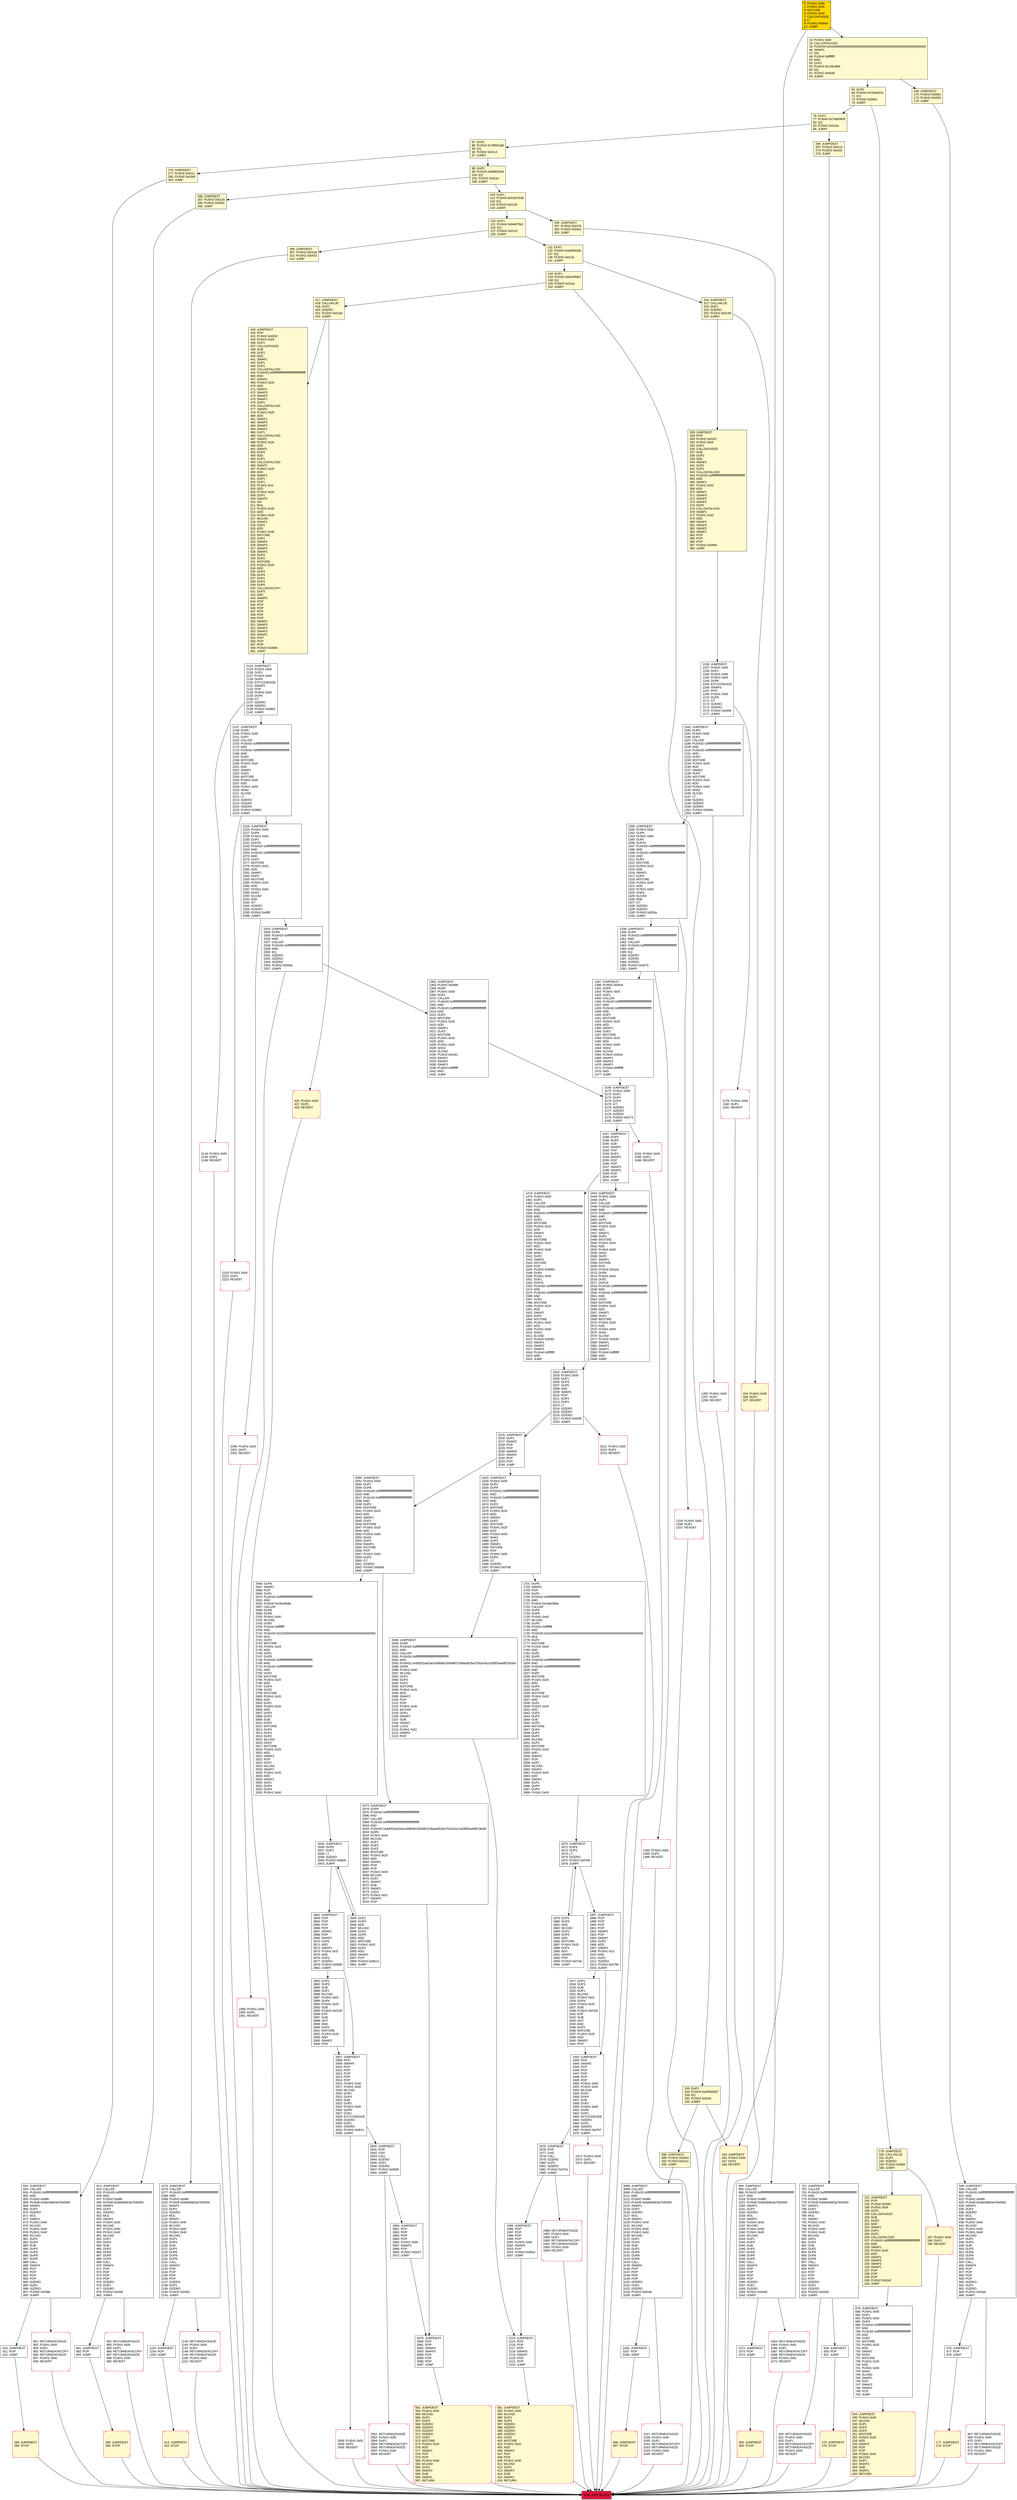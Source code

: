 digraph G {
bgcolor=transparent rankdir=UD;
node [shape=box style=filled color=black fillcolor=white fontname=arial fontcolor=black];
87 [label="87: DUP1\l88: PUSH4 0x788913ab\l93: EQ\l94: PUSH2 0x0114\l97: JUMPI\l" fillcolor=lemonchiffon ];
306 [label="306: JUMPDEST\l307: PUSH2 0x013a\l310: PUSH2 0x0433\l313: JUMP\l" fillcolor=lemonchiffon ];
425 [label="425: PUSH1 0x00\l427: DUP1\l428: REVERT\l" fillcolor=lemonchiffon shape=Msquare color=crimson ];
98 [label="98: DUP1\l99: PUSH4 0x908025b4\l104: EQ\l105: PUSH2 0x011e\l108: JUMPI\l" fillcolor=lemonchiffon ];
296 [label="296: JUMPDEST\l297: PUSH2 0x0130\l300: PUSH2 0x03e2\l303: JUMP\l" fillcolor=lemonchiffon ];
2220 [label="2220: PUSH1 0x00\l2222: DUP1\l2223: REVERT\l" shape=Msquare color=crimson ];
562 [label="562: JUMPDEST\l563: PUSH1 0x40\l565: MLOAD\l566: DUP1\l567: DUP3\l568: ISZERO\l569: ISZERO\l570: ISZERO\l571: ISZERO\l572: DUP2\l573: MSTORE\l574: PUSH1 0x20\l576: ADD\l577: SWAP2\l578: POP\l579: POP\l580: PUSH1 0x40\l582: MLOAD\l583: DUP1\l584: SWAP2\l585: SUB\l586: SWAP1\l587: RETURN\l" fillcolor=lemonchiffon shape=Msquare color=crimson ];
2590 [label="2590: JUMPDEST\l2591: PUSH1 0x00\l2593: DUP1\l2594: DUP9\l2595: PUSH20 0xffffffffffffffffffffffffffffffffffffffff\l2616: AND\l2617: PUSH20 0xffffffffffffffffffffffffffffffffffffffff\l2638: AND\l2639: DUP2\l2640: MSTORE\l2641: PUSH1 0x20\l2643: ADD\l2644: SWAP1\l2645: DUP2\l2646: MSTORE\l2647: PUSH1 0x20\l2649: ADD\l2650: PUSH1 0x00\l2652: SHA3\l2653: DUP2\l2654: SWAP1\l2655: SSTORE\l2656: POP\l2657: PUSH1 0x00\l2659: DUP3\l2660: GT\l2661: ISZERO\l2662: PUSH2 0x0b9d\l2665: JUMPI\l" ];
2835 [label="2835: JUMPDEST\l2836: DUP4\l2837: DUP2\l2838: LT\l2839: ISZERO\l2840: PUSH2 0x0b2e\l2843: JUMPI\l" ];
1971 [label="1971: PUSH1 0x00\l1973: DUP1\l1974: REVERT\l" shape=Msquare color=crimson ];
1072 [label="1072: JUMPDEST\l1073: POP\l1074: JUMP\l" ];
187 [label="187: PUSH1 0x00\l189: DUP1\l190: REVERT\l" fillcolor=lemonchiffon shape=Msquare color=crimson ];
829 [label="829: JUMPDEST\l830: POP\l831: JUMP\l" ];
1156 [label="1156: JUMPDEST\l1157: PUSH1 0x00\l1159: DUP1\l1160: PUSH1 0x60\l1162: PUSH1 0x00\l1164: DUP6\l1165: EXTCODESIZE\l1166: SWAP3\l1167: POP\l1168: PUSH1 0x00\l1170: DUP6\l1171: GT\l1172: ISZERO\l1173: ISZERO\l1174: PUSH2 0x049e\l1177: JUMPI\l" ];
1478 [label="1478: JUMPDEST\l1479: PUSH1 0x00\l1481: DUP1\l1482: CALLER\l1483: PUSH20 0xffffffffffffffffffffffffffffffffffffffff\l1504: AND\l1505: PUSH20 0xffffffffffffffffffffffffffffffffffffffff\l1526: AND\l1527: DUP2\l1528: MSTORE\l1529: PUSH1 0x20\l1531: ADD\l1532: SWAP1\l1533: DUP2\l1534: MSTORE\l1535: PUSH1 0x20\l1537: ADD\l1538: PUSH1 0x00\l1540: SHA3\l1541: DUP2\l1542: SWAP1\l1543: SSTORE\l1544: POP\l1545: PUSH2 0x0659\l1548: DUP6\l1549: PUSH1 0x00\l1551: DUP1\l1552: DUP10\l1553: PUSH20 0xffffffffffffffffffffffffffffffffffffffff\l1574: AND\l1575: PUSH20 0xffffffffffffffffffffffffffffffffffffffff\l1596: AND\l1597: DUP2\l1598: MSTORE\l1599: PUSH1 0x20\l1601: ADD\l1602: SWAP1\l1603: DUP2\l1604: MSTORE\l1605: PUSH1 0x20\l1607: ADD\l1608: PUSH1 0x00\l1610: SHA3\l1611: SLOAD\l1612: PUSH2 0x0c82\l1615: SWAP1\l1616: SWAP2\l1617: SWAP1\l1618: PUSH4 0xffffffff\l1623: AND\l1624: JUMP\l" ];
2224 [label="2224: JUMPDEST\l2225: PUSH1 0x00\l2227: DUP6\l2228: PUSH1 0x00\l2230: DUP1\l2231: DUP10\l2232: PUSH20 0xffffffffffffffffffffffffffffffffffffffff\l2253: AND\l2254: PUSH20 0xffffffffffffffffffffffffffffffffffffffff\l2275: AND\l2276: DUP2\l2277: MSTORE\l2278: PUSH1 0x20\l2280: ADD\l2281: SWAP1\l2282: DUP2\l2283: MSTORE\l2284: PUSH1 0x20\l2286: ADD\l2287: PUSH1 0x00\l2289: SHA3\l2290: SLOAD\l2291: ADD\l2292: GT\l2293: ISZERO\l2294: ISZERO\l2295: PUSH2 0x08ff\l2298: JUMPI\l" ];
3169 [label="3169: JUMPDEST\l3170: PUSH1 0x00\l3172: DUP1\l3173: DUP4\l3174: DUP4\l3175: GT\l3176: ISZERO\l3177: ISZERO\l3178: ISZERO\l3179: PUSH2 0x0c73\l3182: JUMPI\l" ];
1625 [label="1625: JUMPDEST\l1626: PUSH1 0x00\l1628: DUP1\l1629: DUP9\l1630: PUSH20 0xffffffffffffffffffffffffffffffffffffffff\l1651: AND\l1652: PUSH20 0xffffffffffffffffffffffffffffffffffffffff\l1673: AND\l1674: DUP2\l1675: MSTORE\l1676: PUSH1 0x20\l1678: ADD\l1679: SWAP1\l1680: DUP2\l1681: MSTORE\l1682: PUSH1 0x20\l1684: ADD\l1685: PUSH1 0x00\l1687: SHA3\l1688: DUP2\l1689: SWAP1\l1690: SSTORE\l1691: POP\l1692: PUSH1 0x00\l1694: DUP4\l1695: GT\l1696: ISZERO\l1697: PUSH2 0x07d8\l1700: JUMPI\l" ];
1942 [label="1942: JUMPDEST\l1943: POP\l1944: SWAP5\l1945: POP\l1946: POP\l1947: POP\l1948: POP\l1949: POP\l1950: PUSH1 0x00\l1952: PUSH1 0x40\l1954: MLOAD\l1955: DUP1\l1956: DUP4\l1957: SUB\l1958: DUP2\l1959: PUSH1 0x00\l1961: DUP8\l1962: DUP1\l1963: EXTCODESIZE\l1964: ISZERO\l1965: DUP1\l1966: ISZERO\l1967: PUSH2 0x07b7\l1970: JUMPI\l" ];
2973 [label="2973: JUMPDEST\l2974: DUP6\l2975: PUSH20 0xffffffffffffffffffffffffffffffffffffffff\l2996: AND\l2997: CALLER\l2998: PUSH20 0xffffffffffffffffffffffffffffffffffffffff\l3019: AND\l3020: PUSH32 0xddf252ad1be2c89b69c2b068fc378daa952ba7f163c4a11628f55a4df523b3ef\l3053: DUP8\l3054: PUSH1 0x40\l3056: MLOAD\l3057: DUP1\l3058: DUP3\l3059: DUP2\l3060: MSTORE\l3061: PUSH1 0x20\l3063: ADD\l3064: SWAP2\l3065: POP\l3066: POP\l3067: PUSH1 0x40\l3069: MLOAD\l3070: DUP1\l3071: SWAP2\l3072: SUB\l3073: SWAP1\l3074: LOG3\l3075: PUSH1 0x01\l3077: SWAP3\l3078: POP\l" ];
13 [label="13: PUSH1 0x00\l15: CALLDATALOAD\l16: PUSH29 0x0100000000000000000000000000000000000000000000000000000000\l46: SWAP1\l47: DIV\l48: PUSH4 0xffffffff\l53: AND\l54: DUP1\l55: PUSH4 0x149caf56\l60: EQ\l61: PUSH2 0x00a9\l64: JUMPI\l" fillcolor=lemonchiffon ];
177 [label="177: JUMPDEST\l178: STOP\l" fillcolor=lemonchiffon shape=Msquare color=crimson ];
2008 [label="2008: JUMPDEST\l2009: DUP6\l2010: PUSH20 0xffffffffffffffffffffffffffffffffffffffff\l2031: AND\l2032: CALLER\l2033: PUSH20 0xffffffffffffffffffffffffffffffffffffffff\l2054: AND\l2055: PUSH32 0xddf252ad1be2c89b69c2b068fc378daa952ba7f163c4a11628f55a4df523b3ef\l2088: DUP8\l2089: PUSH1 0x40\l2091: MLOAD\l2092: DUP1\l2093: DUP3\l2094: DUP2\l2095: MSTORE\l2096: PUSH1 0x20\l2098: ADD\l2099: SWAP2\l2100: POP\l2101: POP\l2102: PUSH1 0x40\l2104: MLOAD\l2105: DUP1\l2106: SWAP2\l2107: SUB\l2108: SWAP1\l2109: LOG3\l2110: PUSH1 0x01\l2112: SWAP4\l2113: POP\l" ];
316 [label="316: JUMPDEST\l317: CALLVALUE\l318: DUP1\l319: ISZERO\l320: PUSH2 0x0148\l323: JUMPI\l" fillcolor=lemonchiffon ];
820 [label="820: RETURNDATASIZE\l821: PUSH1 0x00\l823: DUP1\l824: RETURNDATACOPY\l825: RETURNDATASIZE\l826: PUSH1 0x00\l828: REVERT\l" shape=Msquare color=crimson ];
679 [label="679: JUMPDEST\l680: PUSH1 0x00\l682: DUP1\l683: PUSH1 0x00\l685: DUP4\l686: PUSH20 0xffffffffffffffffffffffffffffffffffffffff\l707: AND\l708: PUSH20 0xffffffffffffffffffffffffffffffffffffffff\l729: AND\l730: DUP2\l731: MSTORE\l732: PUSH1 0x20\l734: ADD\l735: SWAP1\l736: DUP2\l737: MSTORE\l738: PUSH1 0x20\l740: ADD\l741: PUSH1 0x00\l743: SHA3\l744: SLOAD\l745: SWAP1\l746: POP\l747: SWAP2\l748: SWAP1\l749: POP\l750: JUMP\l" ];
2362 [label="2362: JUMPDEST\l2363: PUSH2 0x098b\l2366: DUP6\l2367: PUSH1 0x00\l2369: DUP1\l2370: CALLER\l2371: PUSH20 0xffffffffffffffffffffffffffffffffffffffff\l2392: AND\l2393: PUSH20 0xffffffffffffffffffffffffffffffffffffffff\l2414: AND\l2415: DUP2\l2416: MSTORE\l2417: PUSH1 0x20\l2419: ADD\l2420: SWAP1\l2421: DUP2\l2422: MSTORE\l2423: PUSH1 0x20\l2425: ADD\l2426: PUSH1 0x00\l2428: SHA3\l2429: SLOAD\l2430: PUSH2 0x0c61\l2433: SWAP1\l2434: SWAP2\l2435: SWAP1\l2436: PUSH4 0xffffffff\l2441: AND\l2442: JUMP\l" ];
3221 [label="3221: PUSH1 0x00\l3223: DUP1\l3224: REVERT\l" shape=Msquare color=crimson ];
3079 [label="3079: JUMPDEST\l3080: POP\l3081: POP\l3082: SWAP4\l3083: SWAP3\l3084: POP\l3085: POP\l3086: POP\l3087: JUMP\l" ];
1178 [label="1178: PUSH1 0x00\l1180: DUP1\l1181: REVERT\l" shape=Msquare color=crimson ];
1063 [label="1063: RETURNDATASIZE\l1064: PUSH1 0x00\l1066: DUP1\l1067: RETURNDATACOPY\l1068: RETURNDATASIZE\l1069: PUSH1 0x00\l1071: REVERT\l" shape=Msquare color=crimson ];
3088 [label="3088: JUMPDEST\l3089: CALLER\l3090: PUSH20 0xffffffffffffffffffffffffffffffffffffffff\l3111: AND\l3112: PUSH2 0x08fc\l3115: PUSH8 0x0de0b6b3a7640000\l3124: SWAP1\l3125: DUP2\l3126: ISZERO\l3127: MUL\l3128: SWAP1\l3129: PUSH1 0x40\l3131: MLOAD\l3132: PUSH1 0x00\l3134: PUSH1 0x40\l3136: MLOAD\l3137: DUP1\l3138: DUP4\l3139: SUB\l3140: DUP2\l3141: DUP6\l3142: DUP9\l3143: DUP9\l3144: CALL\l3145: SWAP4\l3146: POP\l3147: POP\l3148: POP\l3149: POP\l3150: ISZERO\l3151: DUP1\l3152: ISZERO\l3153: PUSH2 0x0c5e\l3156: JUMPI\l" ];
2147 [label="2147: JUMPDEST\l2148: DUP5\l2149: PUSH1 0x00\l2151: DUP1\l2152: CALLER\l2153: PUSH20 0xffffffffffffffffffffffffffffffffffffffff\l2174: AND\l2175: PUSH20 0xffffffffffffffffffffffffffffffffffffffff\l2196: AND\l2197: DUP2\l2198: MSTORE\l2199: PUSH1 0x20\l2201: ADD\l2202: SWAP1\l2203: DUP2\l2204: MSTORE\l2205: PUSH1 0x20\l2207: ADD\l2208: PUSH1 0x00\l2210: SHA3\l2211: SLOAD\l2212: LT\l2213: ISZERO\l2214: ISZERO\l2215: ISZERO\l2216: PUSH2 0x08b0\l2219: JUMPI\l" ];
1870 [label="1870: JUMPDEST\l1871: DUP4\l1872: DUP2\l1873: LT\l1874: ISZERO\l1875: PUSH2 0x0769\l1878: JUMPI\l" ];
1255 [label="1255: PUSH1 0x00\l1257: DUP1\l1258: REVERT\l" shape=Msquare color=crimson ];
244 [label="244: JUMPDEST\l245: PUSH1 0x40\l247: MLOAD\l248: DUP1\l249: DUP3\l250: DUP2\l251: MSTORE\l252: PUSH1 0x20\l254: ADD\l255: SWAP2\l256: POP\l257: POP\l258: PUSH1 0x40\l260: MLOAD\l261: DUP1\l262: SWAP2\l263: SUB\l264: SWAP1\l265: RETURN\l" fillcolor=lemonchiffon shape=Msquare color=crimson ];
1259 [label="1259: JUMPDEST\l1260: PUSH1 0x00\l1262: DUP6\l1263: PUSH1 0x00\l1265: DUP1\l1266: DUP10\l1267: PUSH20 0xffffffffffffffffffffffffffffffffffffffff\l1288: AND\l1289: PUSH20 0xffffffffffffffffffffffffffffffffffffffff\l1310: AND\l1311: DUP2\l1312: MSTORE\l1313: PUSH1 0x20\l1315: ADD\l1316: SWAP1\l1317: DUP2\l1318: MSTORE\l1319: PUSH1 0x20\l1321: ADD\l1322: PUSH1 0x00\l1324: SHA3\l1325: SLOAD\l1326: ADD\l1327: GT\l1328: ISZERO\l1329: ISZERO\l1330: PUSH2 0x053a\l1333: JUMPI\l" ];
2882 [label="2882: DUP1\l2883: DUP3\l2884: SUB\l2885: DUP1\l2886: MLOAD\l2887: PUSH1 0x01\l2889: DUP4\l2890: PUSH1 0x20\l2892: SUB\l2893: PUSH2 0x0100\l2896: EXP\l2897: SUB\l2898: NOT\l2899: AND\l2900: DUP2\l2901: MSTORE\l2902: PUSH1 0x20\l2904: ADD\l2905: SWAP2\l2906: POP\l" ];
191 [label="191: JUMPDEST\l192: POP\l193: PUSH2 0x00f4\l196: PUSH1 0x04\l198: DUP1\l199: CALLDATASIZE\l200: SUB\l201: DUP2\l202: ADD\l203: SWAP1\l204: DUP1\l205: DUP1\l206: CALLDATALOAD\l207: PUSH20 0xffffffffffffffffffffffffffffffffffffffff\l228: AND\l229: SWAP1\l230: PUSH1 0x20\l232: ADD\l233: SWAP1\l234: SWAP3\l235: SWAP2\l236: SWAP1\l237: POP\l238: POP\l239: POP\l240: PUSH2 0x02a7\l243: JUMP\l" fillcolor=lemonchiffon ];
3157 [label="3157: RETURNDATASIZE\l3158: PUSH1 0x00\l3160: DUP1\l3161: RETURNDATACOPY\l3162: RETURNDATASIZE\l3163: PUSH1 0x00\l3165: REVERT\l" shape=Msquare color=crimson ];
913 [label="913: JUMPDEST\l914: CALLER\l915: PUSH20 0xffffffffffffffffffffffffffffffffffffffff\l936: AND\l937: PUSH2 0x08fc\l940: PUSH8 0x0de0b6b3a7640000\l949: SWAP1\l950: DUP2\l951: ISZERO\l952: MUL\l953: SWAP1\l954: PUSH1 0x40\l956: MLOAD\l957: PUSH1 0x00\l959: PUSH1 0x40\l961: MLOAD\l962: DUP1\l963: DUP4\l964: SUB\l965: DUP2\l966: DUP6\l967: DUP9\l968: DUP9\l969: CALL\l970: SWAP4\l971: POP\l972: POP\l973: POP\l974: POP\l975: ISZERO\l976: DUP1\l977: ISZERO\l978: PUSH2 0x03df\l981: JUMPI\l" ];
109 [label="109: DUP1\l110: PUSH4 0x92307e38\l115: EQ\l116: PUSH2 0x0128\l119: JUMPI\l" fillcolor=lemonchiffon ];
1995 [label="1995: JUMPDEST\l1996: POP\l1997: POP\l1998: POP\l1999: POP\l2000: PUSH1 0x00\l2002: SWAP4\l2003: POP\l2004: PUSH2 0x0842\l2007: JUMP\l" ];
286 [label="286: JUMPDEST\l287: PUSH2 0x0126\l290: PUSH2 0x0391\l293: JUMP\l" fillcolor=lemonchiffon ];
598 [label="598: JUMPDEST\l599: CALLER\l600: PUSH20 0xffffffffffffffffffffffffffffffffffffffff\l621: AND\l622: PUSH2 0x08fc\l625: PUSH8 0x0de0b6b3a7640000\l634: SWAP1\l635: DUP2\l636: ISZERO\l637: MUL\l638: SWAP1\l639: PUSH1 0x40\l641: MLOAD\l642: PUSH1 0x00\l644: PUSH1 0x40\l646: MLOAD\l647: DUP1\l648: DUP4\l649: SUB\l650: DUP2\l651: DUP6\l652: DUP9\l653: DUP9\l654: CALL\l655: SWAP4\l656: POP\l657: POP\l658: POP\l659: POP\l660: ISZERO\l661: DUP1\l662: ISZERO\l663: PUSH2 0x02a4\l666: JUMPI\l" ];
0 [label="0: PUSH1 0x80\l2: PUSH1 0x40\l4: MSTORE\l5: PUSH1 0x04\l7: CALLDATASIZE\l8: LT\l9: PUSH2 0x00a4\l12: JUMPI\l" fillcolor=lemonchiffon shape=Msquare fillcolor=gold ];
2862 [label="2862: JUMPDEST\l2863: POP\l2864: POP\l2865: POP\l2866: POP\l2867: SWAP1\l2868: POP\l2869: SWAP1\l2870: DUP2\l2871: ADD\l2872: SWAP1\l2873: PUSH1 0x1f\l2875: AND\l2876: DUP1\l2877: ISZERO\l2878: PUSH2 0x0b5b\l2881: JUMPI\l" ];
266 [label="266: JUMPDEST\l267: PUSH2 0x0112\l270: PUSH2 0x02ef\l273: JUMP\l" fillcolor=lemonchiffon ];
2299 [label="2299: PUSH1 0x00\l2301: DUP1\l2302: REVERT\l" shape=Msquare color=crimson ];
1144 [label="1144: RETURNDATASIZE\l1145: PUSH1 0x00\l1147: DUP1\l1148: RETURNDATACOPY\l1149: RETURNDATASIZE\l1150: PUSH1 0x00\l1152: REVERT\l" shape=Msquare color=crimson ];
276 [label="276: JUMPDEST\l277: PUSH2 0x011c\l280: PUSH2 0x0340\l283: JUMP\l" fillcolor=lemonchiffon ];
429 [label="429: JUMPDEST\l430: POP\l431: PUSH2 0x0232\l434: PUSH1 0x04\l436: DUP1\l437: CALLDATASIZE\l438: SUB\l439: DUP2\l440: ADD\l441: SWAP1\l442: DUP1\l443: DUP1\l444: CALLDATALOAD\l445: PUSH20 0xffffffffffffffffffffffffffffffffffffffff\l466: AND\l467: SWAP1\l468: PUSH1 0x20\l470: ADD\l471: SWAP1\l472: SWAP3\l473: SWAP2\l474: SWAP1\l475: DUP1\l476: CALLDATALOAD\l477: SWAP1\l478: PUSH1 0x20\l480: ADD\l481: SWAP1\l482: SWAP3\l483: SWAP2\l484: SWAP1\l485: DUP1\l486: CALLDATALOAD\l487: SWAP1\l488: PUSH1 0x20\l490: ADD\l491: SWAP1\l492: DUP3\l493: ADD\l494: DUP1\l495: CALLDATALOAD\l496: SWAP1\l497: PUSH1 0x20\l499: ADD\l500: SWAP1\l501: DUP1\l502: DUP1\l503: PUSH1 0x1f\l505: ADD\l506: PUSH1 0x20\l508: DUP1\l509: SWAP2\l510: DIV\l511: MUL\l512: PUSH1 0x20\l514: ADD\l515: PUSH1 0x40\l517: MLOAD\l518: SWAP1\l519: DUP2\l520: ADD\l521: PUSH1 0x40\l523: MSTORE\l524: DUP1\l525: SWAP4\l526: SWAP3\l527: SWAP2\l528: SWAP1\l529: DUP2\l530: DUP2\l531: MSTORE\l532: PUSH1 0x20\l534: ADD\l535: DUP4\l536: DUP4\l537: DUP1\l538: DUP3\l539: DUP5\l540: CALLDATACOPY\l541: DUP3\l542: ADD\l543: SWAP2\l544: POP\l545: POP\l546: POP\l547: POP\l548: POP\l549: POP\l550: SWAP2\l551: SWAP3\l552: SWAP2\l553: SWAP3\l554: SWAP1\l555: POP\l556: POP\l557: POP\l558: PUSH2 0x084b\l561: JUMP\l" fillcolor=lemonchiffon ];
2114 [label="2114: JUMPDEST\l2115: POP\l2116: POP\l2117: POP\l2118: SWAP3\l2119: SWAP2\l2120: POP\l2121: POP\l2122: JUMP\l" ];
1701 [label="1701: DUP6\l1702: SWAP1\l1703: POP\l1704: DUP1\l1705: PUSH20 0xffffffffffffffffffffffffffffffffffffffff\l1726: AND\l1727: PUSH4 0xc0ee0b8a\l1732: CALLER\l1733: DUP8\l1734: DUP6\l1735: PUSH1 0x40\l1737: MLOAD\l1738: DUP5\l1739: PUSH4 0xffffffff\l1744: AND\l1745: PUSH29 0x0100000000000000000000000000000000000000000000000000000000\l1775: MUL\l1776: DUP2\l1777: MSTORE\l1778: PUSH1 0x04\l1780: ADD\l1781: DUP1\l1782: DUP5\l1783: PUSH20 0xffffffffffffffffffffffffffffffffffffffff\l1804: AND\l1805: PUSH20 0xffffffffffffffffffffffffffffffffffffffff\l1826: AND\l1827: DUP2\l1828: MSTORE\l1829: PUSH1 0x20\l1831: ADD\l1832: DUP4\l1833: DUP2\l1834: MSTORE\l1835: PUSH1 0x20\l1837: ADD\l1838: DUP1\l1839: PUSH1 0x20\l1841: ADD\l1842: DUP3\l1843: DUP2\l1844: SUB\l1845: DUP3\l1846: MSTORE\l1847: DUP4\l1848: DUP2\l1849: DUP2\l1850: MLOAD\l1851: DUP2\l1852: MSTORE\l1853: PUSH1 0x20\l1855: ADD\l1856: SWAP2\l1857: POP\l1858: DUP1\l1859: MLOAD\l1860: SWAP1\l1861: PUSH1 0x20\l1863: ADD\l1864: SWAP1\l1865: DUP1\l1866: DUP4\l1867: DUP4\l1868: PUSH1 0x00\l" ];
1917 [label="1917: DUP1\l1918: DUP3\l1919: SUB\l1920: DUP1\l1921: MLOAD\l1922: PUSH1 0x01\l1924: DUP4\l1925: PUSH1 0x20\l1927: SUB\l1928: PUSH2 0x0100\l1931: EXP\l1932: SUB\l1933: NOT\l1934: AND\l1935: DUP2\l1936: MSTORE\l1937: PUSH1 0x20\l1939: ADD\l1940: SWAP2\l1941: POP\l" ];
1879 [label="1879: DUP1\l1880: DUP3\l1881: ADD\l1882: MLOAD\l1883: DUP2\l1884: DUP5\l1885: ADD\l1886: MSTORE\l1887: PUSH1 0x20\l1889: DUP2\l1890: ADD\l1891: SWAP1\l1892: POP\l1893: PUSH2 0x074e\l1896: JUMP\l" ];
3166 [label="3166: JUMPDEST\l3167: POP\l3168: JUMP\l" ];
2844 [label="2844: DUP1\l2845: DUP3\l2846: ADD\l2847: MLOAD\l2848: DUP2\l2849: DUP5\l2850: ADD\l2851: MSTORE\l2852: PUSH1 0x20\l2854: DUP2\l2855: ADD\l2856: SWAP1\l2857: POP\l2858: PUSH2 0x0b13\l2861: JUMP\l" ];
3187 [label="3187: JUMPDEST\l3188: DUP3\l3189: DUP5\l3190: SUB\l3191: SWAP1\l3192: POP\l3193: DUP1\l3194: SWAP2\l3195: POP\l3196: POP\l3197: SWAP3\l3198: SWAP2\l3199: POP\l3200: POP\l3201: JUMP\l" ];
832 [label="832: JUMPDEST\l833: CALLER\l834: PUSH20 0xffffffffffffffffffffffffffffffffffffffff\l855: AND\l856: PUSH2 0x08fc\l859: PUSH8 0x0de0b6b3a7640000\l868: SWAP1\l869: DUP2\l870: ISZERO\l871: MUL\l872: SWAP1\l873: PUSH1 0x40\l875: MLOAD\l876: PUSH1 0x00\l878: PUSH1 0x40\l880: MLOAD\l881: DUP1\l882: DUP4\l883: SUB\l884: DUP2\l885: DUP6\l886: DUP9\l887: DUP9\l888: CALL\l889: SWAP4\l890: POP\l891: POP\l892: POP\l893: POP\l894: ISZERO\l895: DUP1\l896: ISZERO\l897: PUSH2 0x038e\l900: JUMPI\l" ];
667 [label="667: RETURNDATASIZE\l668: PUSH1 0x00\l670: DUP1\l671: RETURNDATACOPY\l672: RETURNDATASIZE\l673: PUSH1 0x00\l675: REVERT\l" shape=Msquare color=crimson ];
676 [label="676: JUMPDEST\l677: POP\l678: JUMP\l" ];
65 [label="65: DUP1\l66: PUSH4 0x70a08231\l71: EQ\l72: PUSH2 0x00b3\l75: JUMPI\l" fillcolor=lemonchiffon ];
274 [label="274: JUMPDEST\l275: STOP\l" fillcolor=lemonchiffon shape=Msquare color=crimson ];
284 [label="284: JUMPDEST\l285: STOP\l" fillcolor=lemonchiffon shape=Msquare color=crimson ];
153 [label="153: DUP1\l154: PUSH4 0xd26493d7\l159: EQ\l160: PUSH2 0x024c\l163: JUMPI\l" fillcolor=lemonchiffon ];
1334 [label="1334: PUSH1 0x00\l1336: DUP1\l1337: REVERT\l" shape=Msquare color=crimson ];
2358 [label="2358: PUSH1 0x00\l2360: DUP1\l2361: REVERT\l" shape=Msquare color=crimson ];
179 [label="179: JUMPDEST\l180: CALLVALUE\l181: DUP1\l182: ISZERO\l183: PUSH2 0x00bf\l186: JUMPI\l" fillcolor=lemonchiffon ];
2443 [label="2443: JUMPDEST\l2444: PUSH1 0x00\l2446: DUP1\l2447: CALLER\l2448: PUSH20 0xffffffffffffffffffffffffffffffffffffffff\l2469: AND\l2470: PUSH20 0xffffffffffffffffffffffffffffffffffffffff\l2491: AND\l2492: DUP2\l2493: MSTORE\l2494: PUSH1 0x20\l2496: ADD\l2497: SWAP1\l2498: DUP2\l2499: MSTORE\l2500: PUSH1 0x20\l2502: ADD\l2503: PUSH1 0x00\l2505: SHA3\l2506: DUP2\l2507: SWAP1\l2508: SSTORE\l2509: POP\l2510: PUSH2 0x0a1e\l2513: DUP6\l2514: PUSH1 0x00\l2516: DUP1\l2517: DUP10\l2518: PUSH20 0xffffffffffffffffffffffffffffffffffffffff\l2539: AND\l2540: PUSH20 0xffffffffffffffffffffffffffffffffffffffff\l2561: AND\l2562: DUP2\l2563: MSTORE\l2564: PUSH1 0x20\l2566: ADD\l2567: SWAP1\l2568: DUP2\l2569: MSTORE\l2570: PUSH1 0x20\l2572: ADD\l2573: PUSH1 0x00\l2575: SHA3\l2576: SLOAD\l2577: PUSH2 0x0c82\l2580: SWAP1\l2581: SWAP2\l2582: SWAP1\l2583: PUSH4 0xffffffff\l2588: AND\l2589: JUMP\l" ];
2951 [label="2951: RETURNDATASIZE\l2952: PUSH1 0x00\l2954: DUP1\l2955: RETURNDATACOPY\l2956: RETURNDATASIZE\l2957: PUSH1 0x00\l2959: REVERT\l" shape=Msquare color=crimson ];
901 [label="901: RETURNDATASIZE\l902: PUSH1 0x00\l904: DUP1\l905: RETURNDATACOPY\l906: RETURNDATASIZE\l907: PUSH1 0x00\l909: REVERT\l" shape=Msquare color=crimson ];
164 [label="164: JUMPDEST\l165: PUSH1 0x00\l167: DUP1\l168: REVERT\l" fillcolor=lemonchiffon shape=Msquare color=crimson ];
1182 [label="1182: JUMPDEST\l1183: DUP5\l1184: PUSH1 0x00\l1186: DUP1\l1187: CALLER\l1188: PUSH20 0xffffffffffffffffffffffffffffffffffffffff\l1209: AND\l1210: PUSH20 0xffffffffffffffffffffffffffffffffffffffff\l1231: AND\l1232: DUP2\l1233: MSTORE\l1234: PUSH1 0x20\l1236: ADD\l1237: SWAP1\l1238: DUP2\l1239: MSTORE\l1240: PUSH1 0x20\l1242: ADD\l1243: PUSH1 0x00\l1245: SHA3\l1246: SLOAD\l1247: LT\l1248: ISZERO\l1249: ISZERO\l1250: ISZERO\l1251: PUSH2 0x04eb\l1254: JUMPI\l" ];
3235 [label="3235: EXIT BLOCK\l" fillcolor=crimson ];
2960 [label="2960: JUMPDEST\l2961: POP\l2962: POP\l2963: POP\l2964: POP\l2965: PUSH1 0x00\l2967: SWAP3\l2968: POP\l2969: PUSH2 0x0c07\l2972: JUMP\l" ];
304 [label="304: JUMPDEST\l305: STOP\l" fillcolor=lemonchiffon shape=Msquare color=crimson ];
1153 [label="1153: JUMPDEST\l1154: POP\l1155: JUMP\l" ];
1338 [label="1338: JUMPDEST\l1339: DUP6\l1340: PUSH20 0xffffffffffffffffffffffffffffffffffffffff\l1361: AND\l1362: CALLER\l1363: PUSH20 0xffffffffffffffffffffffffffffffffffffffff\l1384: AND\l1385: EQ\l1386: ISZERO\l1387: ISZERO\l1388: ISZERO\l1389: PUSH2 0x0575\l1392: JUMPI\l" ];
910 [label="910: JUMPDEST\l911: POP\l912: JUMP\l" ];
76 [label="76: DUP1\l77: PUSH4 0x74de0959\l82: EQ\l83: PUSH2 0x010a\l86: JUMPI\l" fillcolor=lemonchiffon ];
314 [label="314: JUMPDEST\l315: STOP\l" fillcolor=lemonchiffon shape=Msquare color=crimson ];
2907 [label="2907: JUMPDEST\l2908: POP\l2909: SWAP5\l2910: POP\l2911: POP\l2912: POP\l2913: POP\l2914: POP\l2915: PUSH1 0x00\l2917: PUSH1 0x40\l2919: MLOAD\l2920: DUP1\l2921: DUP4\l2922: SUB\l2923: DUP2\l2924: PUSH1 0x00\l2926: DUP8\l2927: DUP1\l2928: EXTCODESIZE\l2929: ISZERO\l2930: DUP1\l2931: ISZERO\l2932: PUSH2 0x0b7c\l2935: JUMPI\l" ];
294 [label="294: JUMPDEST\l295: STOP\l" fillcolor=lemonchiffon shape=Msquare color=crimson ];
1075 [label="1075: JUMPDEST\l1076: CALLER\l1077: PUSH20 0xffffffffffffffffffffffffffffffffffffffff\l1098: AND\l1099: PUSH2 0x08fc\l1102: PUSH8 0x0de0b6b3a7640000\l1111: SWAP1\l1112: DUP2\l1113: ISZERO\l1114: MUL\l1115: SWAP1\l1116: PUSH1 0x40\l1118: MLOAD\l1119: PUSH1 0x00\l1121: PUSH1 0x40\l1123: MLOAD\l1124: DUP1\l1125: DUP4\l1126: SUB\l1127: DUP2\l1128: DUP6\l1129: DUP9\l1130: DUP9\l1131: CALL\l1132: SWAP4\l1133: POP\l1134: POP\l1135: POP\l1136: POP\l1137: ISZERO\l1138: DUP1\l1139: ISZERO\l1140: PUSH2 0x0481\l1143: JUMPI\l" ];
751 [label="751: JUMPDEST\l752: CALLER\l753: PUSH20 0xffffffffffffffffffffffffffffffffffffffff\l774: AND\l775: PUSH2 0x08fc\l778: PUSH8 0x0de0b6b3a7640000\l787: SWAP1\l788: DUP2\l789: ISZERO\l790: MUL\l791: SWAP1\l792: PUSH1 0x40\l794: MLOAD\l795: PUSH1 0x00\l797: PUSH1 0x40\l799: MLOAD\l800: DUP1\l801: DUP4\l802: SUB\l803: DUP2\l804: DUP6\l805: DUP9\l806: DUP9\l807: CALL\l808: SWAP4\l809: POP\l810: POP\l811: POP\l812: POP\l813: ISZERO\l814: DUP1\l815: ISZERO\l816: PUSH2 0x033d\l819: JUMPI\l" ];
131 [label="131: DUP1\l132: PUSH4 0xa9059cbb\l137: EQ\l138: PUSH2 0x013c\l141: JUMPI\l" fillcolor=lemonchiffon ];
169 [label="169: JUMPDEST\l170: PUSH2 0x00b1\l173: PUSH2 0x0256\l176: JUMP\l" fillcolor=lemonchiffon ];
391 [label="391: JUMPDEST\l392: PUSH1 0x40\l394: MLOAD\l395: DUP1\l396: DUP3\l397: ISZERO\l398: ISZERO\l399: ISZERO\l400: ISZERO\l401: DUP2\l402: MSTORE\l403: PUSH1 0x20\l405: ADD\l406: SWAP2\l407: POP\l408: POP\l409: PUSH1 0x40\l411: MLOAD\l412: DUP1\l413: SWAP2\l414: SUB\l415: SWAP1\l416: RETURN\l" fillcolor=lemonchiffon shape=Msquare color=crimson ];
2940 [label="2940: JUMPDEST\l2941: POP\l2942: GAS\l2943: CALL\l2944: ISZERO\l2945: DUP1\l2946: ISZERO\l2947: PUSH2 0x0b90\l2950: JUMPI\l" ];
596 [label="596: JUMPDEST\l597: STOP\l" fillcolor=lemonchiffon shape=Msquare color=crimson ];
142 [label="142: DUP1\l143: PUSH4 0xbe45fd62\l148: EQ\l149: PUSH2 0x01a1\l152: JUMPI\l" fillcolor=lemonchiffon ];
994 [label="994: JUMPDEST\l995: CALLER\l996: PUSH20 0xffffffffffffffffffffffffffffffffffffffff\l1017: AND\l1018: PUSH2 0x08fc\l1021: PUSH8 0x0de0b6b3a7640000\l1030: SWAP1\l1031: DUP2\l1032: ISZERO\l1033: MUL\l1034: SWAP1\l1035: PUSH1 0x40\l1037: MLOAD\l1038: PUSH1 0x00\l1040: PUSH1 0x40\l1042: MLOAD\l1043: DUP1\l1044: DUP4\l1045: SUB\l1046: DUP2\l1047: DUP6\l1048: DUP9\l1049: DUP9\l1050: CALL\l1051: SWAP4\l1052: POP\l1053: POP\l1054: POP\l1055: POP\l1056: ISZERO\l1057: DUP1\l1058: ISZERO\l1059: PUSH2 0x0430\l1062: JUMPI\l" ];
982 [label="982: RETURNDATASIZE\l983: PUSH1 0x00\l985: DUP1\l986: RETURNDATACOPY\l987: RETURNDATASIZE\l988: PUSH1 0x00\l990: REVERT\l" shape=Msquare color=crimson ];
2303 [label="2303: JUMPDEST\l2304: DUP6\l2305: PUSH20 0xffffffffffffffffffffffffffffffffffffffff\l2326: AND\l2327: CALLER\l2328: PUSH20 0xffffffffffffffffffffffffffffffffffffffff\l2349: AND\l2350: EQ\l2351: ISZERO\l2352: ISZERO\l2353: ISZERO\l2354: PUSH2 0x093a\l2357: JUMPI\l" ];
3183 [label="3183: PUSH1 0x00\l3185: DUP1\l3186: REVERT\l" shape=Msquare color=crimson ];
1393 [label="1393: PUSH1 0x00\l1395: DUP1\l1396: REVERT\l" shape=Msquare color=crimson ];
3202 [label="3202: JUMPDEST\l3203: PUSH1 0x00\l3205: DUP1\l3206: DUP3\l3207: DUP5\l3208: ADD\l3209: SWAP1\l3210: POP\l3211: DUP4\l3212: DUP2\l3213: LT\l3214: ISZERO\l3215: ISZERO\l3216: ISZERO\l3217: PUSH2 0x0c99\l3220: JUMPI\l" ];
2123 [label="2123: JUMPDEST\l2124: PUSH1 0x00\l2126: DUP1\l2127: PUSH1 0x00\l2129: DUP6\l2130: EXTCODESIZE\l2131: SWAP2\l2132: POP\l2133: PUSH1 0x00\l2135: DUP6\l2136: GT\l2137: ISZERO\l2138: ISZERO\l2139: PUSH2 0x0863\l2142: JUMPI\l" ];
1986 [label="1986: RETURNDATASIZE\l1987: PUSH1 0x00\l1989: DUP1\l1990: RETURNDATACOPY\l1991: RETURNDATASIZE\l1992: PUSH1 0x00\l1994: REVERT\l" shape=Msquare color=crimson ];
2936 [label="2936: PUSH1 0x00\l2938: DUP1\l2939: REVERT\l" shape=Msquare color=crimson ];
2666 [label="2666: DUP6\l2667: SWAP1\l2668: POP\l2669: DUP1\l2670: PUSH20 0xffffffffffffffffffffffffffffffffffffffff\l2691: AND\l2692: PUSH4 0xc0ee0b8a\l2697: CALLER\l2698: DUP8\l2699: DUP8\l2700: PUSH1 0x40\l2702: MLOAD\l2703: DUP5\l2704: PUSH4 0xffffffff\l2709: AND\l2710: PUSH29 0x0100000000000000000000000000000000000000000000000000000000\l2740: MUL\l2741: DUP2\l2742: MSTORE\l2743: PUSH1 0x04\l2745: ADD\l2746: DUP1\l2747: DUP5\l2748: PUSH20 0xffffffffffffffffffffffffffffffffffffffff\l2769: AND\l2770: PUSH20 0xffffffffffffffffffffffffffffffffffffffff\l2791: AND\l2792: DUP2\l2793: MSTORE\l2794: PUSH1 0x20\l2796: ADD\l2797: DUP4\l2798: DUP2\l2799: MSTORE\l2800: PUSH1 0x20\l2802: ADD\l2803: DUP1\l2804: PUSH1 0x20\l2806: ADD\l2807: DUP3\l2808: DUP2\l2809: SUB\l2810: DUP3\l2811: MSTORE\l2812: DUP4\l2813: DUP2\l2814: DUP2\l2815: MLOAD\l2816: DUP2\l2817: MSTORE\l2818: PUSH1 0x20\l2820: ADD\l2821: SWAP2\l2822: POP\l2823: DUP1\l2824: MLOAD\l2825: SWAP1\l2826: PUSH1 0x20\l2828: ADD\l2829: SWAP1\l2830: DUP1\l2831: DUP4\l2832: DUP4\l2833: PUSH1 0x00\l" ];
328 [label="328: JUMPDEST\l329: POP\l330: PUSH2 0x0187\l333: PUSH1 0x04\l335: DUP1\l336: CALLDATASIZE\l337: SUB\l338: DUP2\l339: ADD\l340: SWAP1\l341: DUP1\l342: DUP1\l343: CALLDATALOAD\l344: PUSH20 0xffffffffffffffffffffffffffffffffffffffff\l365: AND\l366: SWAP1\l367: PUSH1 0x20\l369: ADD\l370: SWAP1\l371: SWAP3\l372: SWAP2\l373: SWAP1\l374: DUP1\l375: CALLDATALOAD\l376: SWAP1\l377: PUSH1 0x20\l379: ADD\l380: SWAP1\l381: SWAP3\l382: SWAP2\l383: SWAP1\l384: POP\l385: POP\l386: POP\l387: PUSH2 0x0484\l390: JUMP\l" fillcolor=lemonchiffon ];
417 [label="417: JUMPDEST\l418: CALLVALUE\l419: DUP1\l420: ISZERO\l421: PUSH2 0x01ad\l424: JUMPI\l" fillcolor=lemonchiffon ];
324 [label="324: PUSH1 0x00\l326: DUP1\l327: REVERT\l" fillcolor=lemonchiffon shape=Msquare color=crimson ];
1897 [label="1897: JUMPDEST\l1898: POP\l1899: POP\l1900: POP\l1901: POP\l1902: SWAP1\l1903: POP\l1904: SWAP1\l1905: DUP2\l1906: ADD\l1907: SWAP1\l1908: PUSH1 0x1f\l1910: AND\l1911: DUP1\l1912: ISZERO\l1913: PUSH2 0x0796\l1916: JUMPI\l" ];
1397 [label="1397: JUMPDEST\l1398: PUSH2 0x05c6\l1401: DUP6\l1402: PUSH1 0x00\l1404: DUP1\l1405: CALLER\l1406: PUSH20 0xffffffffffffffffffffffffffffffffffffffff\l1427: AND\l1428: PUSH20 0xffffffffffffffffffffffffffffffffffffffff\l1449: AND\l1450: DUP2\l1451: MSTORE\l1452: PUSH1 0x20\l1454: ADD\l1455: SWAP1\l1456: DUP2\l1457: MSTORE\l1458: PUSH1 0x20\l1460: ADD\l1461: PUSH1 0x00\l1463: SHA3\l1464: SLOAD\l1465: PUSH2 0x0c61\l1468: SWAP1\l1469: SWAP2\l1470: SWAP1\l1471: PUSH4 0xffffffff\l1476: AND\l1477: JUMP\l" ];
120 [label="120: DUP1\l121: PUSH4 0x944f70e2\l126: EQ\l127: PUSH2 0x0132\l130: JUMPI\l" fillcolor=lemonchiffon ];
1975 [label="1975: JUMPDEST\l1976: POP\l1977: GAS\l1978: CALL\l1979: ISZERO\l1980: DUP1\l1981: ISZERO\l1982: PUSH2 0x07cb\l1985: JUMPI\l" ];
3225 [label="3225: JUMPDEST\l3226: DUP1\l3227: SWAP2\l3228: POP\l3229: POP\l3230: SWAP3\l3231: SWAP2\l3232: POP\l3233: POP\l3234: JUMP\l" ];
991 [label="991: JUMPDEST\l992: POP\l993: JUMP\l" ];
588 [label="588: JUMPDEST\l589: PUSH2 0x0254\l592: PUSH2 0x0c10\l595: JUMP\l" fillcolor=lemonchiffon ];
2143 [label="2143: PUSH1 0x00\l2145: DUP1\l2146: REVERT\l" shape=Msquare color=crimson ];
164 -> 3235;
1625 -> 2008;
286 -> 913;
304 -> 3235;
1153 -> 314;
87 -> 98;
314 -> 3235;
3088 -> 3157;
2862 -> 2882;
294 -> 3235;
2907 -> 2940;
2362 -> 3169;
2973 -> 3079;
1075 -> 1153;
391 -> 3235;
65 -> 179;
832 -> 901;
2940 -> 2960;
910 -> 284;
2940 -> 2951;
1995 -> 2114;
142 -> 417;
667 -> 3235;
274 -> 3235;
3202 -> 3225;
1156 -> 1178;
2123 -> 2143;
153 -> 164;
832 -> 910;
284 -> 3235;
65 -> 76;
2590 -> 2973;
1942 -> 1971;
1334 -> 3235;
1701 -> 1870;
2358 -> 3235;
1975 -> 1986;
3088 -> 3166;
1870 -> 1879;
1879 -> 1870;
3079 -> 562;
901 -> 3235;
2951 -> 3235;
2224 -> 2299;
324 -> 3235;
2443 -> 3202;
2835 -> 2862;
991 -> 294;
1338 -> 1397;
2147 -> 2220;
142 -> 153;
2008 -> 2114;
1625 -> 1701;
1917 -> 1942;
109 -> 296;
120 -> 131;
98 -> 109;
2303 -> 2358;
3169 -> 3187;
2143 -> 3235;
98 -> 286;
2147 -> 2224;
596 -> 3235;
3187 -> 1478;
87 -> 276;
2835 -> 2844;
2844 -> 2835;
3183 -> 3235;
982 -> 3235;
131 -> 142;
1393 -> 3235;
153 -> 588;
679 -> 244;
2907 -> 2936;
1338 -> 1393;
0 -> 13;
1986 -> 3235;
2936 -> 3235;
191 -> 679;
179 -> 187;
177 -> 3235;
417 -> 429;
820 -> 3235;
1897 -> 1917;
13 -> 169;
2960 -> 3079;
3221 -> 3235;
1178 -> 3235;
2123 -> 2147;
751 -> 820;
829 -> 274;
913 -> 982;
131 -> 316;
1063 -> 3235;
1870 -> 1897;
676 -> 177;
13 -> 65;
913 -> 991;
76 -> 87;
425 -> 3235;
562 -> 3235;
2220 -> 3235;
751 -> 829;
1971 -> 3235;
1072 -> 304;
306 -> 1075;
429 -> 2123;
187 -> 3235;
1975 -> 1995;
3166 -> 596;
109 -> 120;
588 -> 3088;
1156 -> 1182;
1144 -> 3235;
296 -> 994;
1897 -> 1942;
316 -> 328;
1397 -> 3169;
316 -> 324;
2666 -> 2835;
1942 -> 1975;
1478 -> 3202;
2114 -> 391;
1075 -> 1144;
2224 -> 2303;
2590 -> 2666;
598 -> 676;
3225 -> 1625;
179 -> 191;
598 -> 667;
1259 -> 1334;
994 -> 1072;
169 -> 598;
3187 -> 2443;
244 -> 3235;
1182 -> 1255;
1255 -> 3235;
3202 -> 3221;
2882 -> 2907;
120 -> 306;
276 -> 832;
1182 -> 1259;
417 -> 425;
3157 -> 3235;
1259 -> 1338;
3169 -> 3183;
266 -> 751;
76 -> 266;
994 -> 1063;
2862 -> 2907;
0 -> 164;
2299 -> 3235;
2303 -> 2362;
3225 -> 2590;
328 -> 1156;
}